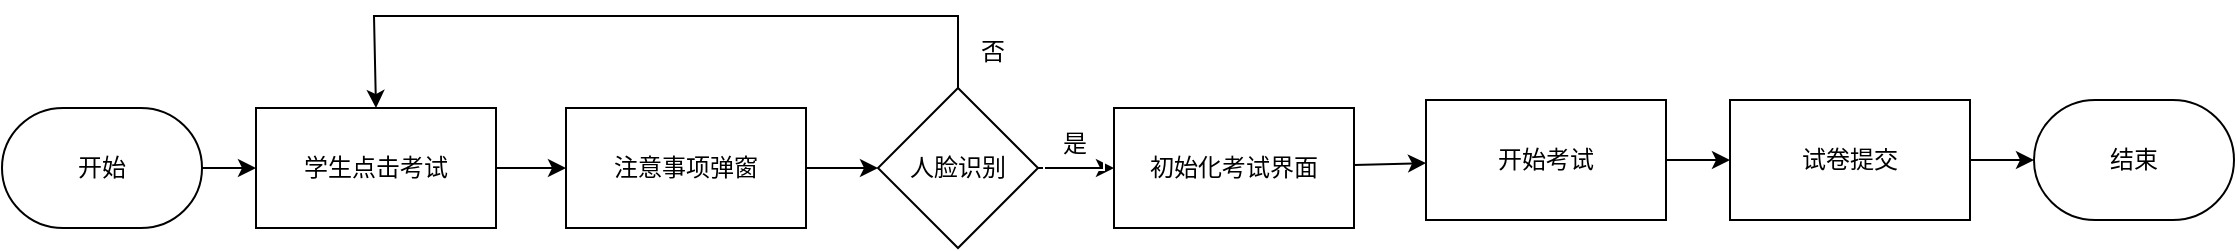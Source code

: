 <mxfile scale="20" border="20">
    <diagram id="CX3G9Xh7dB3GCvSDx5av" name="第 1 页">
        <mxGraphModel dx="967" dy="571" grid="0" gridSize="10" guides="1" tooltips="1" connect="1" arrows="1" fold="1" page="1" pageScale="1" pageWidth="1169" pageHeight="827" background="#ffffff" math="0" shadow="0">
            <root>
                <mxCell id="0"/>
                <mxCell id="1" parent="0"/>
                <mxCell id="60" value="" style="edgeStyle=none;html=1;strokeColor=#000000;fontColor=#000000;strokeWidth=1;" parent="1" source="58" target="59" edge="1">
                    <mxGeometry relative="1" as="geometry"/>
                </mxCell>
                <mxCell id="58" value="学生点击考试" style="rounded=0;whiteSpace=wrap;html=1;fillColor=#FFFFFF;strokeColor=#000000;fontColor=#000000;strokeWidth=1;" parent="1" vertex="1">
                    <mxGeometry x="161" y="220" width="120" height="60" as="geometry"/>
                </mxCell>
                <mxCell id="63" value="" style="edgeStyle=none;html=1;strokeColor=#000000;fontColor=#000000;strokeWidth=1;" parent="1" source="59" target="62" edge="1">
                    <mxGeometry relative="1" as="geometry"/>
                </mxCell>
                <mxCell id="59" value="注意事项弹窗" style="rounded=0;whiteSpace=wrap;html=1;fillColor=#FFFFFF;strokeColor=#000000;fontColor=#000000;strokeWidth=1;" parent="1" vertex="1">
                    <mxGeometry x="316" y="220" width="120" height="60" as="geometry"/>
                </mxCell>
                <mxCell id="64" style="edgeStyle=none;html=1;exitX=0.5;exitY=0;exitDx=0;exitDy=0;entryX=0.5;entryY=0;entryDx=0;entryDy=0;strokeColor=#000000;rounded=0;fontColor=#000000;strokeWidth=1;" parent="1" source="62" target="58" edge="1">
                    <mxGeometry relative="1" as="geometry">
                        <Array as="points">
                            <mxPoint x="512" y="174"/>
                            <mxPoint x="220" y="174"/>
                        </Array>
                    </mxGeometry>
                </mxCell>
                <mxCell id="67" value="" style="edgeStyle=none;rounded=0;html=1;strokeColor=#000000;fontColor=#000000;strokeWidth=1;" parent="1" source="62" target="66" edge="1">
                    <mxGeometry relative="1" as="geometry"/>
                </mxCell>
                <mxCell id="62" value="人脸识别" style="rhombus;whiteSpace=wrap;html=1;rounded=0;fillColor=#FFFFFF;strokeColor=#000000;fontColor=#000000;strokeWidth=1;" parent="1" vertex="1">
                    <mxGeometry x="472" y="210" width="80" height="80" as="geometry"/>
                </mxCell>
                <mxCell id="65" value="&lt;font&gt;否&lt;/font&gt;" style="text;html=1;align=center;verticalAlign=middle;resizable=0;points=[];autosize=1;strokeColor=#FFFFFF;fillColor=none;fontColor=#000000;strokeWidth=1;" parent="1" vertex="1">
                    <mxGeometry x="514" y="179" width="30" height="26" as="geometry"/>
                </mxCell>
                <mxCell id="69" value="" style="edgeStyle=none;rounded=0;html=1;strokeColor=#000000;fontColor=#000000;strokeWidth=1;" parent="1" source="66" target="68" edge="1">
                    <mxGeometry relative="1" as="geometry"/>
                </mxCell>
                <mxCell id="66" value="初始化考试界面" style="whiteSpace=wrap;html=1;rounded=0;fillColor=#FFFFFF;strokeColor=#000000;fontColor=#000000;strokeWidth=1;" parent="1" vertex="1">
                    <mxGeometry x="590" y="220" width="120" height="60" as="geometry"/>
                </mxCell>
                <mxCell id="77" value="" style="edgeStyle=none;html=1;strokeColor=#000000;fontColor=#000000;strokeWidth=1;" parent="1" source="68" target="76" edge="1">
                    <mxGeometry relative="1" as="geometry"/>
                </mxCell>
                <mxCell id="68" value="开始考试" style="whiteSpace=wrap;html=1;rounded=0;fillColor=#FFFFFF;strokeColor=#000000;fontColor=#000000;strokeWidth=1;" parent="1" vertex="1">
                    <mxGeometry x="746" y="216" width="120" height="60" as="geometry"/>
                </mxCell>
                <mxCell id="72" style="edgeStyle=none;html=1;exitX=1;exitY=0.5;exitDx=0;exitDy=0;exitPerimeter=0;entryX=0;entryY=0.5;entryDx=0;entryDy=0;strokeColor=#000000;fontColor=#000000;strokeWidth=1;" parent="1" source="70" target="58" edge="1">
                    <mxGeometry relative="1" as="geometry"/>
                </mxCell>
                <mxCell id="70" value="开始" style="strokeWidth=1;html=1;shape=mxgraph.flowchart.terminator;whiteSpace=wrap;fillColor=#FFFFFF;strokeColor=#000000;fontColor=#000000;" parent="1" vertex="1">
                    <mxGeometry x="34" y="220" width="100" height="60" as="geometry"/>
                </mxCell>
                <mxCell id="73" value="&lt;font&gt;是&lt;/font&gt;" style="text;html=1;align=center;verticalAlign=middle;resizable=0;points=[];autosize=1;strokeColor=#FFFFFF;fillColor=none;fontColor=#000000;strokeWidth=1;" parent="1" vertex="1">
                    <mxGeometry x="555" y="225" width="30" height="26" as="geometry"/>
                </mxCell>
                <mxCell id="79" style="edgeStyle=none;html=1;exitX=1;exitY=0.5;exitDx=0;exitDy=0;entryX=0;entryY=0.5;entryDx=0;entryDy=0;entryPerimeter=0;strokeColor=#000000;fontColor=#000000;strokeWidth=1;" parent="1" source="76" target="78" edge="1">
                    <mxGeometry relative="1" as="geometry"/>
                </mxCell>
                <mxCell id="76" value="试卷提交" style="whiteSpace=wrap;html=1;rounded=0;fillColor=#FFFFFF;strokeColor=#000000;fontColor=#000000;strokeWidth=1;" parent="1" vertex="1">
                    <mxGeometry x="898" y="216" width="120" height="60" as="geometry"/>
                </mxCell>
                <mxCell id="78" value="结束" style="strokeWidth=1;html=1;shape=mxgraph.flowchart.terminator;whiteSpace=wrap;fontColor=#000000;fillColor=#FFFFFF;strokeColor=#000000;" parent="1" vertex="1">
                    <mxGeometry x="1050" y="216" width="100" height="60" as="geometry"/>
                </mxCell>
            </root>
        </mxGraphModel>
    </diagram>
</mxfile>